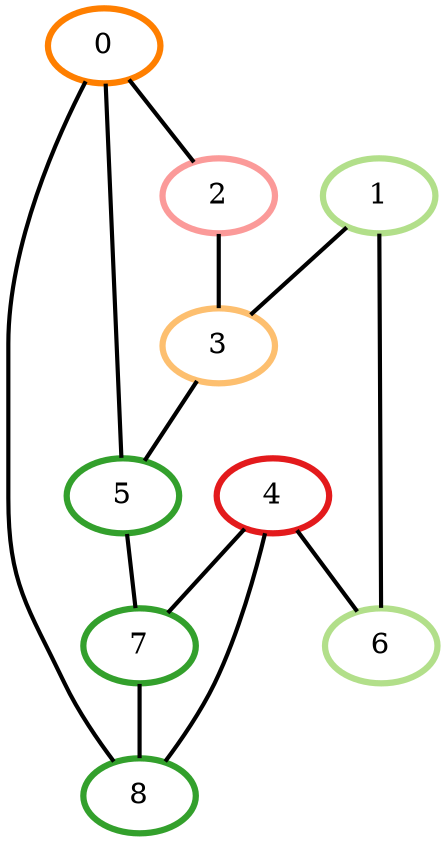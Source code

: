 graph G {
    0 [penwidth=3,color=8, colorscheme=paired12]
    1 [penwidth=3,color=3, colorscheme=paired12]
    2 [penwidth=3,color=5, colorscheme=paired12]
    3 [penwidth=3,color=7, colorscheme=paired12]
    4 [penwidth=3,color=6, colorscheme=paired12]
    5 [penwidth=3,color=4, colorscheme=paired12]
    6 [penwidth=3,color=3, colorscheme=paired12]
    7 [penwidth=3,color=4, colorscheme=paired12]
    8 [penwidth=3,color=4, colorscheme=paired12]

    7--8 [penwidth=2]
    1--6 [penwidth=2]
    4--6 [penwidth=2]
    0--8 [penwidth=2]
    3--5 [penwidth=2]
    5--7 [penwidth=2]
    0--5 [penwidth=2]
    4--8 [penwidth=2]
    2--3 [penwidth=2]
    0--2 [penwidth=2]
    1--3 [penwidth=2]
    4--7 [penwidth=2]
}